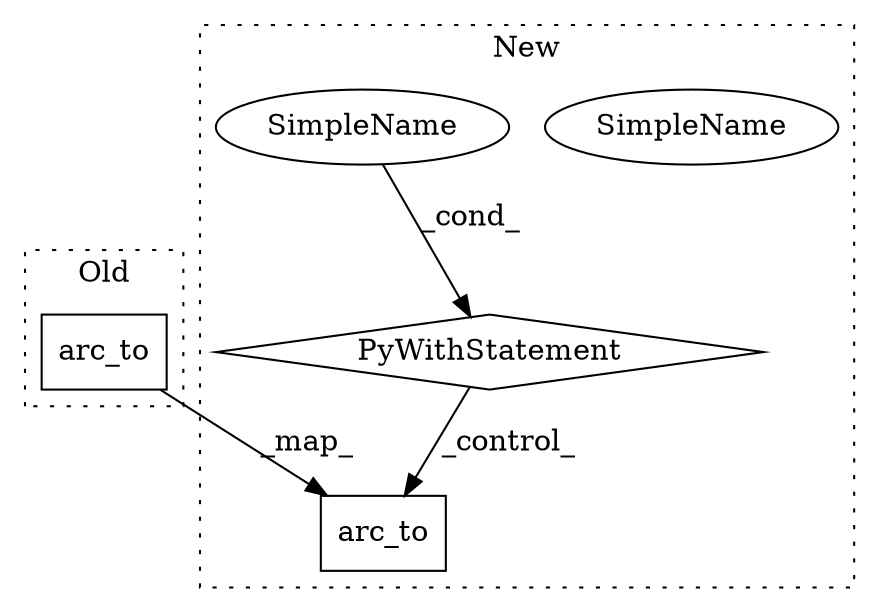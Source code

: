 digraph G {
subgraph cluster0 {
1 [label="arc_to" a="32" s="4275,4338" l="7,1" shape="box"];
label = "Old";
style="dotted";
}
subgraph cluster1 {
2 [label="arc_to" a="32" s="4320,4383" l="7,1" shape="box"];
3 [label="PyWithStatement" a="104" s="3988,4000" l="10,2" shape="diamond"];
4 [label="SimpleName" a="42" s="3998" l="2" shape="ellipse"];
5 [label="SimpleName" a="42" s="3998" l="2" shape="ellipse"];
label = "New";
style="dotted";
}
1 -> 2 [label="_map_"];
3 -> 2 [label="_control_"];
5 -> 3 [label="_cond_"];
}